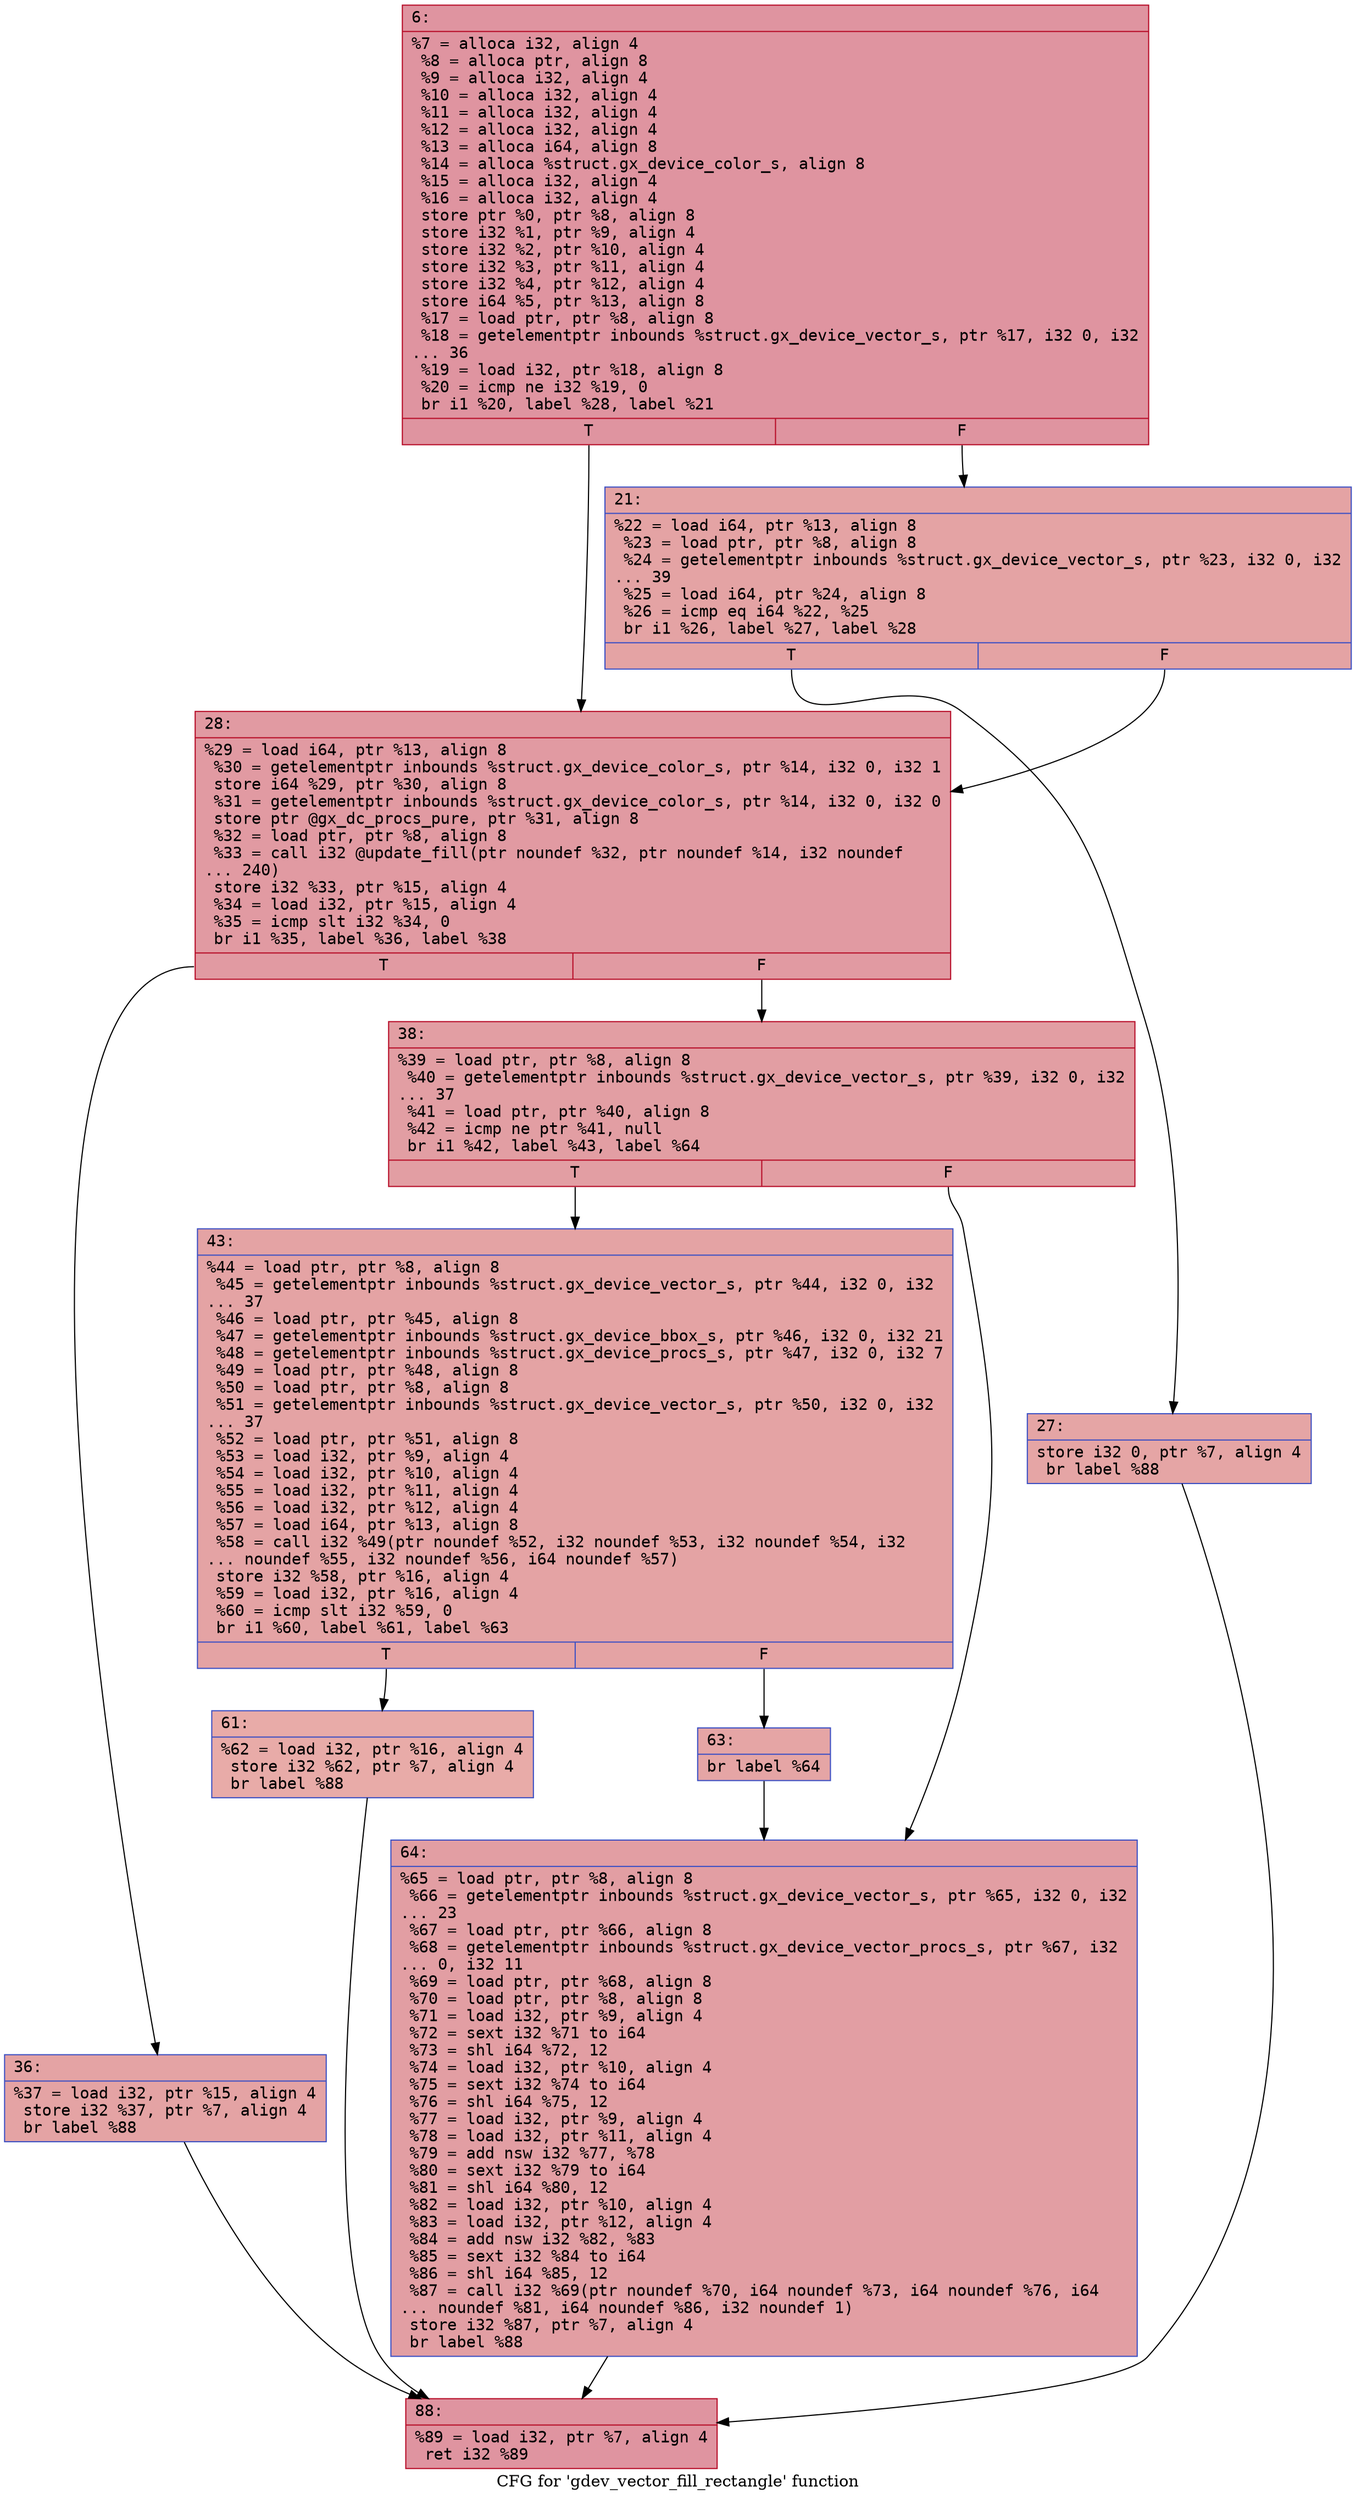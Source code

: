 digraph "CFG for 'gdev_vector_fill_rectangle' function" {
	label="CFG for 'gdev_vector_fill_rectangle' function";

	Node0x6000009cfb10 [shape=record,color="#b70d28ff", style=filled, fillcolor="#b70d2870" fontname="Courier",label="{6:\l|  %7 = alloca i32, align 4\l  %8 = alloca ptr, align 8\l  %9 = alloca i32, align 4\l  %10 = alloca i32, align 4\l  %11 = alloca i32, align 4\l  %12 = alloca i32, align 4\l  %13 = alloca i64, align 8\l  %14 = alloca %struct.gx_device_color_s, align 8\l  %15 = alloca i32, align 4\l  %16 = alloca i32, align 4\l  store ptr %0, ptr %8, align 8\l  store i32 %1, ptr %9, align 4\l  store i32 %2, ptr %10, align 4\l  store i32 %3, ptr %11, align 4\l  store i32 %4, ptr %12, align 4\l  store i64 %5, ptr %13, align 8\l  %17 = load ptr, ptr %8, align 8\l  %18 = getelementptr inbounds %struct.gx_device_vector_s, ptr %17, i32 0, i32\l... 36\l  %19 = load i32, ptr %18, align 8\l  %20 = icmp ne i32 %19, 0\l  br i1 %20, label %28, label %21\l|{<s0>T|<s1>F}}"];
	Node0x6000009cfb10:s0 -> Node0x6000009cfc00[tooltip="6 -> 28\nProbability 62.50%" ];
	Node0x6000009cfb10:s1 -> Node0x6000009cfb60[tooltip="6 -> 21\nProbability 37.50%" ];
	Node0x6000009cfb60 [shape=record,color="#3d50c3ff", style=filled, fillcolor="#c32e3170" fontname="Courier",label="{21:\l|  %22 = load i64, ptr %13, align 8\l  %23 = load ptr, ptr %8, align 8\l  %24 = getelementptr inbounds %struct.gx_device_vector_s, ptr %23, i32 0, i32\l... 39\l  %25 = load i64, ptr %24, align 8\l  %26 = icmp eq i64 %22, %25\l  br i1 %26, label %27, label %28\l|{<s0>T|<s1>F}}"];
	Node0x6000009cfb60:s0 -> Node0x6000009cfbb0[tooltip="21 -> 27\nProbability 50.00%" ];
	Node0x6000009cfb60:s1 -> Node0x6000009cfc00[tooltip="21 -> 28\nProbability 50.00%" ];
	Node0x6000009cfbb0 [shape=record,color="#3d50c3ff", style=filled, fillcolor="#c5333470" fontname="Courier",label="{27:\l|  store i32 0, ptr %7, align 4\l  br label %88\l}"];
	Node0x6000009cfbb0 -> Node0x6000009cfe30[tooltip="27 -> 88\nProbability 100.00%" ];
	Node0x6000009cfc00 [shape=record,color="#b70d28ff", style=filled, fillcolor="#bb1b2c70" fontname="Courier",label="{28:\l|  %29 = load i64, ptr %13, align 8\l  %30 = getelementptr inbounds %struct.gx_device_color_s, ptr %14, i32 0, i32 1\l  store i64 %29, ptr %30, align 8\l  %31 = getelementptr inbounds %struct.gx_device_color_s, ptr %14, i32 0, i32 0\l  store ptr @gx_dc_procs_pure, ptr %31, align 8\l  %32 = load ptr, ptr %8, align 8\l  %33 = call i32 @update_fill(ptr noundef %32, ptr noundef %14, i32 noundef\l... 240)\l  store i32 %33, ptr %15, align 4\l  %34 = load i32, ptr %15, align 4\l  %35 = icmp slt i32 %34, 0\l  br i1 %35, label %36, label %38\l|{<s0>T|<s1>F}}"];
	Node0x6000009cfc00:s0 -> Node0x6000009cfc50[tooltip="28 -> 36\nProbability 37.50%" ];
	Node0x6000009cfc00:s1 -> Node0x6000009cfca0[tooltip="28 -> 38\nProbability 62.50%" ];
	Node0x6000009cfc50 [shape=record,color="#3d50c3ff", style=filled, fillcolor="#c32e3170" fontname="Courier",label="{36:\l|  %37 = load i32, ptr %15, align 4\l  store i32 %37, ptr %7, align 4\l  br label %88\l}"];
	Node0x6000009cfc50 -> Node0x6000009cfe30[tooltip="36 -> 88\nProbability 100.00%" ];
	Node0x6000009cfca0 [shape=record,color="#b70d28ff", style=filled, fillcolor="#be242e70" fontname="Courier",label="{38:\l|  %39 = load ptr, ptr %8, align 8\l  %40 = getelementptr inbounds %struct.gx_device_vector_s, ptr %39, i32 0, i32\l... 37\l  %41 = load ptr, ptr %40, align 8\l  %42 = icmp ne ptr %41, null\l  br i1 %42, label %43, label %64\l|{<s0>T|<s1>F}}"];
	Node0x6000009cfca0:s0 -> Node0x6000009cfcf0[tooltip="38 -> 43\nProbability 62.50%" ];
	Node0x6000009cfca0:s1 -> Node0x6000009cfde0[tooltip="38 -> 64\nProbability 37.50%" ];
	Node0x6000009cfcf0 [shape=record,color="#3d50c3ff", style=filled, fillcolor="#c32e3170" fontname="Courier",label="{43:\l|  %44 = load ptr, ptr %8, align 8\l  %45 = getelementptr inbounds %struct.gx_device_vector_s, ptr %44, i32 0, i32\l... 37\l  %46 = load ptr, ptr %45, align 8\l  %47 = getelementptr inbounds %struct.gx_device_bbox_s, ptr %46, i32 0, i32 21\l  %48 = getelementptr inbounds %struct.gx_device_procs_s, ptr %47, i32 0, i32 7\l  %49 = load ptr, ptr %48, align 8\l  %50 = load ptr, ptr %8, align 8\l  %51 = getelementptr inbounds %struct.gx_device_vector_s, ptr %50, i32 0, i32\l... 37\l  %52 = load ptr, ptr %51, align 8\l  %53 = load i32, ptr %9, align 4\l  %54 = load i32, ptr %10, align 4\l  %55 = load i32, ptr %11, align 4\l  %56 = load i32, ptr %12, align 4\l  %57 = load i64, ptr %13, align 8\l  %58 = call i32 %49(ptr noundef %52, i32 noundef %53, i32 noundef %54, i32\l... noundef %55, i32 noundef %56, i64 noundef %57)\l  store i32 %58, ptr %16, align 4\l  %59 = load i32, ptr %16, align 4\l  %60 = icmp slt i32 %59, 0\l  br i1 %60, label %61, label %63\l|{<s0>T|<s1>F}}"];
	Node0x6000009cfcf0:s0 -> Node0x6000009cfd40[tooltip="43 -> 61\nProbability 37.50%" ];
	Node0x6000009cfcf0:s1 -> Node0x6000009cfd90[tooltip="43 -> 63\nProbability 62.50%" ];
	Node0x6000009cfd40 [shape=record,color="#3d50c3ff", style=filled, fillcolor="#cc403a70" fontname="Courier",label="{61:\l|  %62 = load i32, ptr %16, align 4\l  store i32 %62, ptr %7, align 4\l  br label %88\l}"];
	Node0x6000009cfd40 -> Node0x6000009cfe30[tooltip="61 -> 88\nProbability 100.00%" ];
	Node0x6000009cfd90 [shape=record,color="#3d50c3ff", style=filled, fillcolor="#c5333470" fontname="Courier",label="{63:\l|  br label %64\l}"];
	Node0x6000009cfd90 -> Node0x6000009cfde0[tooltip="63 -> 64\nProbability 100.00%" ];
	Node0x6000009cfde0 [shape=record,color="#3d50c3ff", style=filled, fillcolor="#be242e70" fontname="Courier",label="{64:\l|  %65 = load ptr, ptr %8, align 8\l  %66 = getelementptr inbounds %struct.gx_device_vector_s, ptr %65, i32 0, i32\l... 23\l  %67 = load ptr, ptr %66, align 8\l  %68 = getelementptr inbounds %struct.gx_device_vector_procs_s, ptr %67, i32\l... 0, i32 11\l  %69 = load ptr, ptr %68, align 8\l  %70 = load ptr, ptr %8, align 8\l  %71 = load i32, ptr %9, align 4\l  %72 = sext i32 %71 to i64\l  %73 = shl i64 %72, 12\l  %74 = load i32, ptr %10, align 4\l  %75 = sext i32 %74 to i64\l  %76 = shl i64 %75, 12\l  %77 = load i32, ptr %9, align 4\l  %78 = load i32, ptr %11, align 4\l  %79 = add nsw i32 %77, %78\l  %80 = sext i32 %79 to i64\l  %81 = shl i64 %80, 12\l  %82 = load i32, ptr %10, align 4\l  %83 = load i32, ptr %12, align 4\l  %84 = add nsw i32 %82, %83\l  %85 = sext i32 %84 to i64\l  %86 = shl i64 %85, 12\l  %87 = call i32 %69(ptr noundef %70, i64 noundef %73, i64 noundef %76, i64\l... noundef %81, i64 noundef %86, i32 noundef 1)\l  store i32 %87, ptr %7, align 4\l  br label %88\l}"];
	Node0x6000009cfde0 -> Node0x6000009cfe30[tooltip="64 -> 88\nProbability 100.00%" ];
	Node0x6000009cfe30 [shape=record,color="#b70d28ff", style=filled, fillcolor="#b70d2870" fontname="Courier",label="{88:\l|  %89 = load i32, ptr %7, align 4\l  ret i32 %89\l}"];
}
